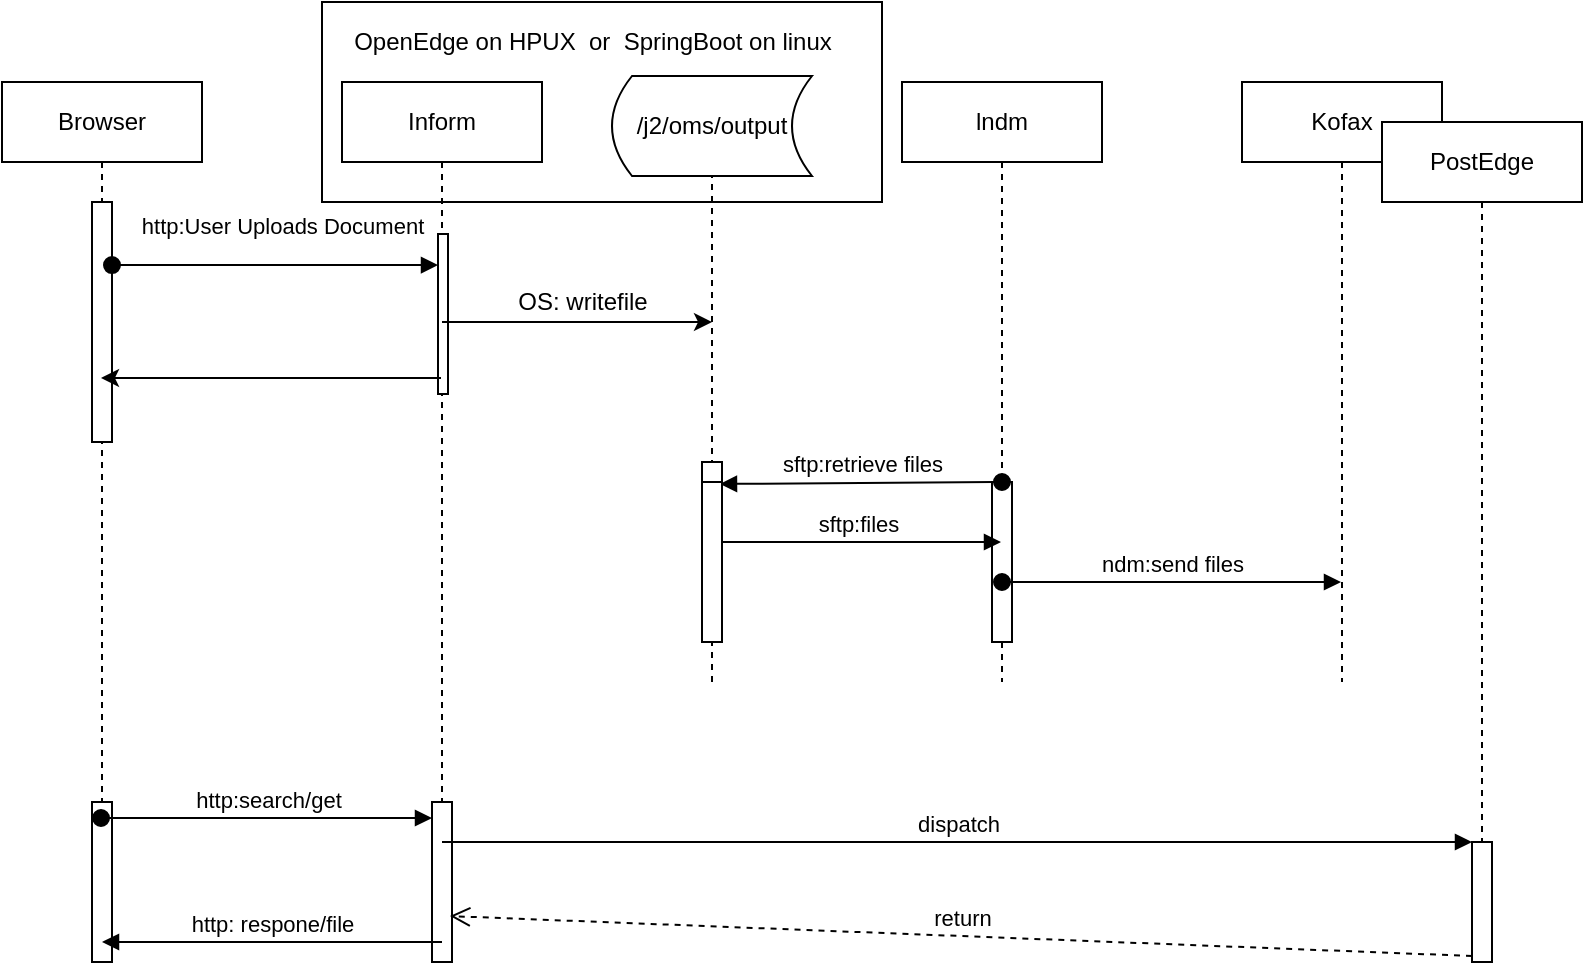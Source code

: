 <mxfile version="13.0.5" type="github">
  <diagram id="VjZmuH5R4QnwBYRe0RtB" name="Page-1">
    <mxGraphModel dx="1150" dy="590" grid="1" gridSize="10" guides="1" tooltips="1" connect="1" arrows="1" fold="1" page="1" pageScale="1" pageWidth="850" pageHeight="1100" math="0" shadow="0">
      <root>
        <mxCell id="0" />
        <mxCell id="1" parent="0" />
        <mxCell id="cme7_JMBQNltkE2oGJs2-4" value="" style="rounded=0;whiteSpace=wrap;html=1;" vertex="1" parent="1">
          <mxGeometry x="230" y="420" width="280" height="100" as="geometry" />
        </mxCell>
        <mxCell id="ZCQE3jyRjgQ5pHx9KMXe-1" value="Browser" style="shape=umlLifeline;perimeter=lifelinePerimeter;whiteSpace=wrap;html=1;container=1;collapsible=0;recursiveResize=0;outlineConnect=0;" parent="1" vertex="1">
          <mxGeometry x="70" y="460" width="100" height="440" as="geometry" />
        </mxCell>
        <mxCell id="ZCQE3jyRjgQ5pHx9KMXe-5" value="" style="html=1;points=[];perimeter=orthogonalPerimeter;" parent="ZCQE3jyRjgQ5pHx9KMXe-1" vertex="1">
          <mxGeometry x="45" y="60" width="10" height="120" as="geometry" />
        </mxCell>
        <mxCell id="cme7_JMBQNltkE2oGJs2-7" value="" style="html=1;points=[];perimeter=orthogonalPerimeter;" vertex="1" parent="ZCQE3jyRjgQ5pHx9KMXe-1">
          <mxGeometry x="45" y="360" width="10" height="80" as="geometry" />
        </mxCell>
        <mxCell id="ZCQE3jyRjgQ5pHx9KMXe-2" value="Inform" style="shape=umlLifeline;perimeter=lifelinePerimeter;whiteSpace=wrap;html=1;container=1;collapsible=0;recursiveResize=0;outlineConnect=0;" parent="1" vertex="1">
          <mxGeometry x="240" y="460" width="100" height="440" as="geometry" />
        </mxCell>
        <mxCell id="ZCQE3jyRjgQ5pHx9KMXe-6" value="" style="html=1;points=[];perimeter=orthogonalPerimeter;" parent="ZCQE3jyRjgQ5pHx9KMXe-2" vertex="1">
          <mxGeometry x="48" y="76" width="5" height="80" as="geometry" />
        </mxCell>
        <mxCell id="cme7_JMBQNltkE2oGJs2-8" value="" style="html=1;points=[];perimeter=orthogonalPerimeter;" vertex="1" parent="ZCQE3jyRjgQ5pHx9KMXe-2">
          <mxGeometry x="45" y="360" width="10" height="80" as="geometry" />
        </mxCell>
        <mxCell id="cme7_JMBQNltkE2oGJs2-16" value="http: respone/file" style="html=1;verticalAlign=bottom;endArrow=block;" edge="1" parent="ZCQE3jyRjgQ5pHx9KMXe-2" target="ZCQE3jyRjgQ5pHx9KMXe-1">
          <mxGeometry width="80" relative="1" as="geometry">
            <mxPoint x="50" y="430" as="sourcePoint" />
            <mxPoint x="130" y="430" as="targetPoint" />
          </mxGeometry>
        </mxCell>
        <mxCell id="ZCQE3jyRjgQ5pHx9KMXe-3" value="lndm" style="shape=umlLifeline;perimeter=lifelinePerimeter;whiteSpace=wrap;html=1;container=1;collapsible=0;recursiveResize=0;outlineConnect=0;" parent="1" vertex="1">
          <mxGeometry x="520" y="460" width="100" height="300" as="geometry" />
        </mxCell>
        <mxCell id="ZCQE3jyRjgQ5pHx9KMXe-17" value="" style="html=1;points=[];perimeter=orthogonalPerimeter;" parent="ZCQE3jyRjgQ5pHx9KMXe-3" vertex="1">
          <mxGeometry x="45" y="200" width="10" height="80" as="geometry" />
        </mxCell>
        <mxCell id="ZCQE3jyRjgQ5pHx9KMXe-18" value="sftp:retrieve files" style="html=1;verticalAlign=bottom;startArrow=oval;startFill=1;endArrow=block;startSize=8;entryX=0.9;entryY=0.183;entryDx=0;entryDy=0;entryPerimeter=0;" parent="ZCQE3jyRjgQ5pHx9KMXe-3" edge="1" target="cme7_JMBQNltkE2oGJs2-5">
          <mxGeometry width="60" relative="1" as="geometry">
            <mxPoint x="50" y="200" as="sourcePoint" />
            <mxPoint x="-100" y="200" as="targetPoint" />
          </mxGeometry>
        </mxCell>
        <mxCell id="ZCQE3jyRjgQ5pHx9KMXe-4" value="Kofax" style="shape=umlLifeline;perimeter=lifelinePerimeter;whiteSpace=wrap;html=1;container=1;collapsible=0;recursiveResize=0;outlineConnect=0;" parent="1" vertex="1">
          <mxGeometry x="690" y="460" width="100" height="300" as="geometry" />
        </mxCell>
        <mxCell id="ZCQE3jyRjgQ5pHx9KMXe-7" value="http:User Uploads Document" style="html=1;verticalAlign=bottom;startArrow=oval;endArrow=block;startSize=8;exitX=1;exitY=0.263;exitDx=0;exitDy=0;exitPerimeter=0;" parent="1" source="ZCQE3jyRjgQ5pHx9KMXe-5" target="ZCQE3jyRjgQ5pHx9KMXe-6" edge="1">
          <mxGeometry x="0.038" y="11" relative="1" as="geometry">
            <mxPoint x="125" y="504" as="sourcePoint" />
            <mxPoint as="offset" />
          </mxGeometry>
        </mxCell>
        <mxCell id="ZCQE3jyRjgQ5pHx9KMXe-8" value="/j2/oms/output" style="shape=dataStorage;whiteSpace=wrap;html=1;" parent="1" vertex="1">
          <mxGeometry x="375" y="457" width="100" height="50" as="geometry" />
        </mxCell>
        <mxCell id="ZCQE3jyRjgQ5pHx9KMXe-9" value="" style="endArrow=classic;html=1;" parent="1" source="ZCQE3jyRjgQ5pHx9KMXe-2" edge="1">
          <mxGeometry width="50" height="50" relative="1" as="geometry">
            <mxPoint x="420" y="750" as="sourcePoint" />
            <mxPoint x="425" y="580" as="targetPoint" />
            <Array as="points">
              <mxPoint x="360" y="580" />
            </Array>
          </mxGeometry>
        </mxCell>
        <mxCell id="ZCQE3jyRjgQ5pHx9KMXe-10" value="" style="endArrow=classic;html=1;" parent="1" edge="1">
          <mxGeometry width="50" height="50" relative="1" as="geometry">
            <mxPoint x="289.5" y="608" as="sourcePoint" />
            <mxPoint x="119.5" y="608" as="targetPoint" />
          </mxGeometry>
        </mxCell>
        <mxCell id="ZCQE3jyRjgQ5pHx9KMXe-11" value="" style="endArrow=none;dashed=1;html=1;" parent="1" target="ZCQE3jyRjgQ5pHx9KMXe-8" edge="1">
          <mxGeometry width="50" height="50" relative="1" as="geometry">
            <mxPoint x="425" y="760" as="sourcePoint" />
            <mxPoint x="470" y="700" as="targetPoint" />
          </mxGeometry>
        </mxCell>
        <mxCell id="ZCQE3jyRjgQ5pHx9KMXe-22" value="sftp:files" style="html=1;verticalAlign=bottom;endArrow=block;" parent="1" edge="1">
          <mxGeometry width="80" relative="1" as="geometry">
            <mxPoint x="425" y="690" as="sourcePoint" />
            <mxPoint x="569.5" y="690" as="targetPoint" />
          </mxGeometry>
        </mxCell>
        <mxCell id="ZCQE3jyRjgQ5pHx9KMXe-23" value="ndm:send files" style="html=1;verticalAlign=bottom;startArrow=oval;startFill=1;endArrow=block;startSize=8;" parent="1" target="ZCQE3jyRjgQ5pHx9KMXe-4" edge="1">
          <mxGeometry width="60" relative="1" as="geometry">
            <mxPoint x="570" y="710" as="sourcePoint" />
            <mxPoint x="630" y="710" as="targetPoint" />
          </mxGeometry>
        </mxCell>
        <mxCell id="cme7_JMBQNltkE2oGJs2-2" value="OS: writefile&lt;br&gt;" style="text;html=1;resizable=0;autosize=1;align=center;verticalAlign=middle;points=[];fillColor=none;strokeColor=none;rounded=0;" vertex="1" parent="1">
          <mxGeometry x="320" y="560" width="80" height="20" as="geometry" />
        </mxCell>
        <mxCell id="cme7_JMBQNltkE2oGJs2-5" value="" style="html=1;points=[];perimeter=orthogonalPerimeter;" vertex="1" parent="1">
          <mxGeometry x="420" y="650" width="10" height="60" as="geometry" />
        </mxCell>
        <mxCell id="cme7_JMBQNltkE2oGJs2-6" value="" style="html=1;points=[];perimeter=orthogonalPerimeter;" vertex="1" parent="1">
          <mxGeometry x="420" y="660" width="10" height="80" as="geometry" />
        </mxCell>
        <mxCell id="cme7_JMBQNltkE2oGJs2-9" value="http:search/get" style="html=1;verticalAlign=bottom;startArrow=oval;endArrow=block;startSize=8;" edge="1" target="cme7_JMBQNltkE2oGJs2-8" parent="1">
          <mxGeometry relative="1" as="geometry">
            <mxPoint x="119.5" y="828" as="sourcePoint" />
          </mxGeometry>
        </mxCell>
        <mxCell id="cme7_JMBQNltkE2oGJs2-11" value="dispatch" style="html=1;verticalAlign=bottom;endArrow=block;entryX=0;entryY=0;" edge="1" target="cme7_JMBQNltkE2oGJs2-10" parent="1" source="ZCQE3jyRjgQ5pHx9KMXe-2">
          <mxGeometry relative="1" as="geometry">
            <mxPoint x="665" y="840" as="sourcePoint" />
          </mxGeometry>
        </mxCell>
        <mxCell id="cme7_JMBQNltkE2oGJs2-12" value="return" style="html=1;verticalAlign=bottom;endArrow=open;dashed=1;endSize=8;exitX=0;exitY=0.95;entryX=0.9;entryY=0.713;entryDx=0;entryDy=0;entryPerimeter=0;" edge="1" source="cme7_JMBQNltkE2oGJs2-10" parent="1" target="cme7_JMBQNltkE2oGJs2-8">
          <mxGeometry relative="1" as="geometry">
            <mxPoint x="665" y="916" as="targetPoint" />
          </mxGeometry>
        </mxCell>
        <mxCell id="cme7_JMBQNltkE2oGJs2-19" value="PostEdge&lt;br&gt;" style="shape=umlLifeline;perimeter=lifelinePerimeter;whiteSpace=wrap;html=1;container=1;collapsible=0;recursiveResize=0;outlineConnect=0;" vertex="1" parent="1">
          <mxGeometry x="760" y="480" width="100" height="420" as="geometry" />
        </mxCell>
        <mxCell id="cme7_JMBQNltkE2oGJs2-10" value="" style="html=1;points=[];perimeter=orthogonalPerimeter;" vertex="1" parent="cme7_JMBQNltkE2oGJs2-19">
          <mxGeometry x="45" y="360" width="10" height="60" as="geometry" />
        </mxCell>
        <mxCell id="cme7_JMBQNltkE2oGJs2-20" value="OpenEdge on HPUX&amp;nbsp; or&amp;nbsp; SpringBoot on linux" style="text;html=1;resizable=0;autosize=1;align=center;verticalAlign=middle;points=[];fillColor=none;strokeColor=none;rounded=0;" vertex="1" parent="1">
          <mxGeometry x="240" y="430" width="250" height="20" as="geometry" />
        </mxCell>
      </root>
    </mxGraphModel>
  </diagram>
</mxfile>
